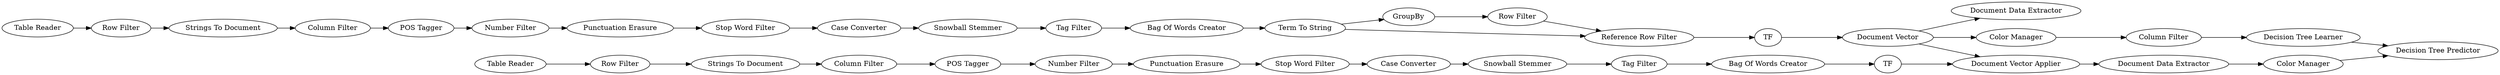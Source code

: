 digraph {
	"-7923150131802030014_115" [label="Stop Word Filter"]
	"1593097493021887236_95" [label="Column Filter"]
	"1593097493021887236_146" [label="Decision Tree Learner"]
	"-7923150131802030014_114" [label="Tag Filter"]
	"-7923150131802030014_109" [label="Snowball Stemmer"]
	"1593097493021887236_174" [label="Bag Of Words Creator"]
	"-286342947368333557_23" [label="Strings To Document"]
	"-6710791450763571992_107" [label=GroupBy]
	"-8575964577293058160_105" [label="Number Filter"]
	"-7789999772030772023_16" [label=TF]
	"-3728303739412884216_22" [label="Column Filter"]
	"-7923150131802030014_105" [label="Number Filter"]
	"-8575964577293058160_106" [label="Punctuation Erasure"]
	"-7923150131802030014_108" [label="Case Converter"]
	"-3728303739412884216_20" [label="Row Filter"]
	"-8575964577293058160_115" [label="Stop Word Filter"]
	"1593097493021887236_132" [label="Decision Tree Predictor"]
	"-6710791450763571992_106" [label="Term To String"]
	"-3728303739412884216_23" [label="Strings To Document"]
	"-8575964577293058160_108" [label="Case Converter"]
	"1593097493021887236_154" [label="Table Reader"]
	"-7789999772030772023_21" [label="Document Vector"]
	"-1207383372132347907_33" [label="POS Tagger"]
	"-6710791450763571992_108" [label="Row Filter"]
	"-8575964577293058160_114" [label="Tag Filter"]
	"-6710791450763571992_110" [label="Bag Of Words Creator"]
	"-7789999772030772023_20" [label="Document Data Extractor"]
	"1593097493021887236_172" [label="Document Data Extractor"]
	"1593097493021887236_175" [label=TF]
	"-2156379385134996851_33" [label="POS Tagger"]
	"-8575964577293058160_109" [label="Snowball Stemmer"]
	"-6710791450763571992_109" [label="Reference Row Filter"]
	"-7923150131802030014_106" [label="Punctuation Erasure"]
	"1593097493021887236_21" [label="Color Manager"]
	"1593097493021887236_173" [label="Document Vector Applier"]
	"1593097493021887236_176" [label="Color Manager"]
	"-286342947368333557_20" [label="Row Filter"]
	"-286342947368333557_22" [label="Column Filter"]
	"1593097493021887236_155" [label="Table Reader"]
	"-8575964577293058160_106" -> "-8575964577293058160_115"
	"-7789999772030772023_21" -> "-7789999772030772023_20"
	"1593097493021887236_154" -> "-3728303739412884216_20"
	"-286342947368333557_23" -> "-286342947368333557_22"
	"1593097493021887236_146" -> "1593097493021887236_132"
	"-286342947368333557_22" -> "-2156379385134996851_33"
	"-8575964577293058160_114" -> "-6710791450763571992_110"
	"-6710791450763571992_109" -> "-7789999772030772023_16"
	"1593097493021887236_176" -> "1593097493021887236_132"
	"-3728303739412884216_20" -> "-3728303739412884216_23"
	"1593097493021887236_21" -> "1593097493021887236_95"
	"1593097493021887236_174" -> "1593097493021887236_175"
	"-3728303739412884216_23" -> "-3728303739412884216_22"
	"1593097493021887236_175" -> "1593097493021887236_173"
	"1593097493021887236_155" -> "-286342947368333557_20"
	"-7923150131802030014_105" -> "-7923150131802030014_106"
	"1593097493021887236_95" -> "1593097493021887236_146"
	"-286342947368333557_20" -> "-286342947368333557_23"
	"-7789999772030772023_21" -> "1593097493021887236_173"
	"-6710791450763571992_110" -> "-6710791450763571992_106"
	"-7923150131802030014_114" -> "1593097493021887236_174"
	"-7923150131802030014_115" -> "-7923150131802030014_108"
	"-3728303739412884216_22" -> "-1207383372132347907_33"
	"-6710791450763571992_106" -> "-6710791450763571992_109"
	"-7789999772030772023_16" -> "-7789999772030772023_21"
	"-8575964577293058160_115" -> "-8575964577293058160_108"
	"-8575964577293058160_108" -> "-8575964577293058160_109"
	"1593097493021887236_172" -> "1593097493021887236_176"
	"-7923150131802030014_108" -> "-7923150131802030014_109"
	"-7923150131802030014_109" -> "-7923150131802030014_114"
	"-6710791450763571992_107" -> "-6710791450763571992_108"
	"-6710791450763571992_108" -> "-6710791450763571992_109"
	"-1207383372132347907_33" -> "-8575964577293058160_105"
	"-7923150131802030014_106" -> "-7923150131802030014_115"
	"-2156379385134996851_33" -> "-7923150131802030014_105"
	"-8575964577293058160_105" -> "-8575964577293058160_106"
	"-8575964577293058160_109" -> "-8575964577293058160_114"
	"-6710791450763571992_106" -> "-6710791450763571992_107"
	"1593097493021887236_173" -> "1593097493021887236_172"
	"-7789999772030772023_21" -> "1593097493021887236_21"
	rankdir=LR
}
